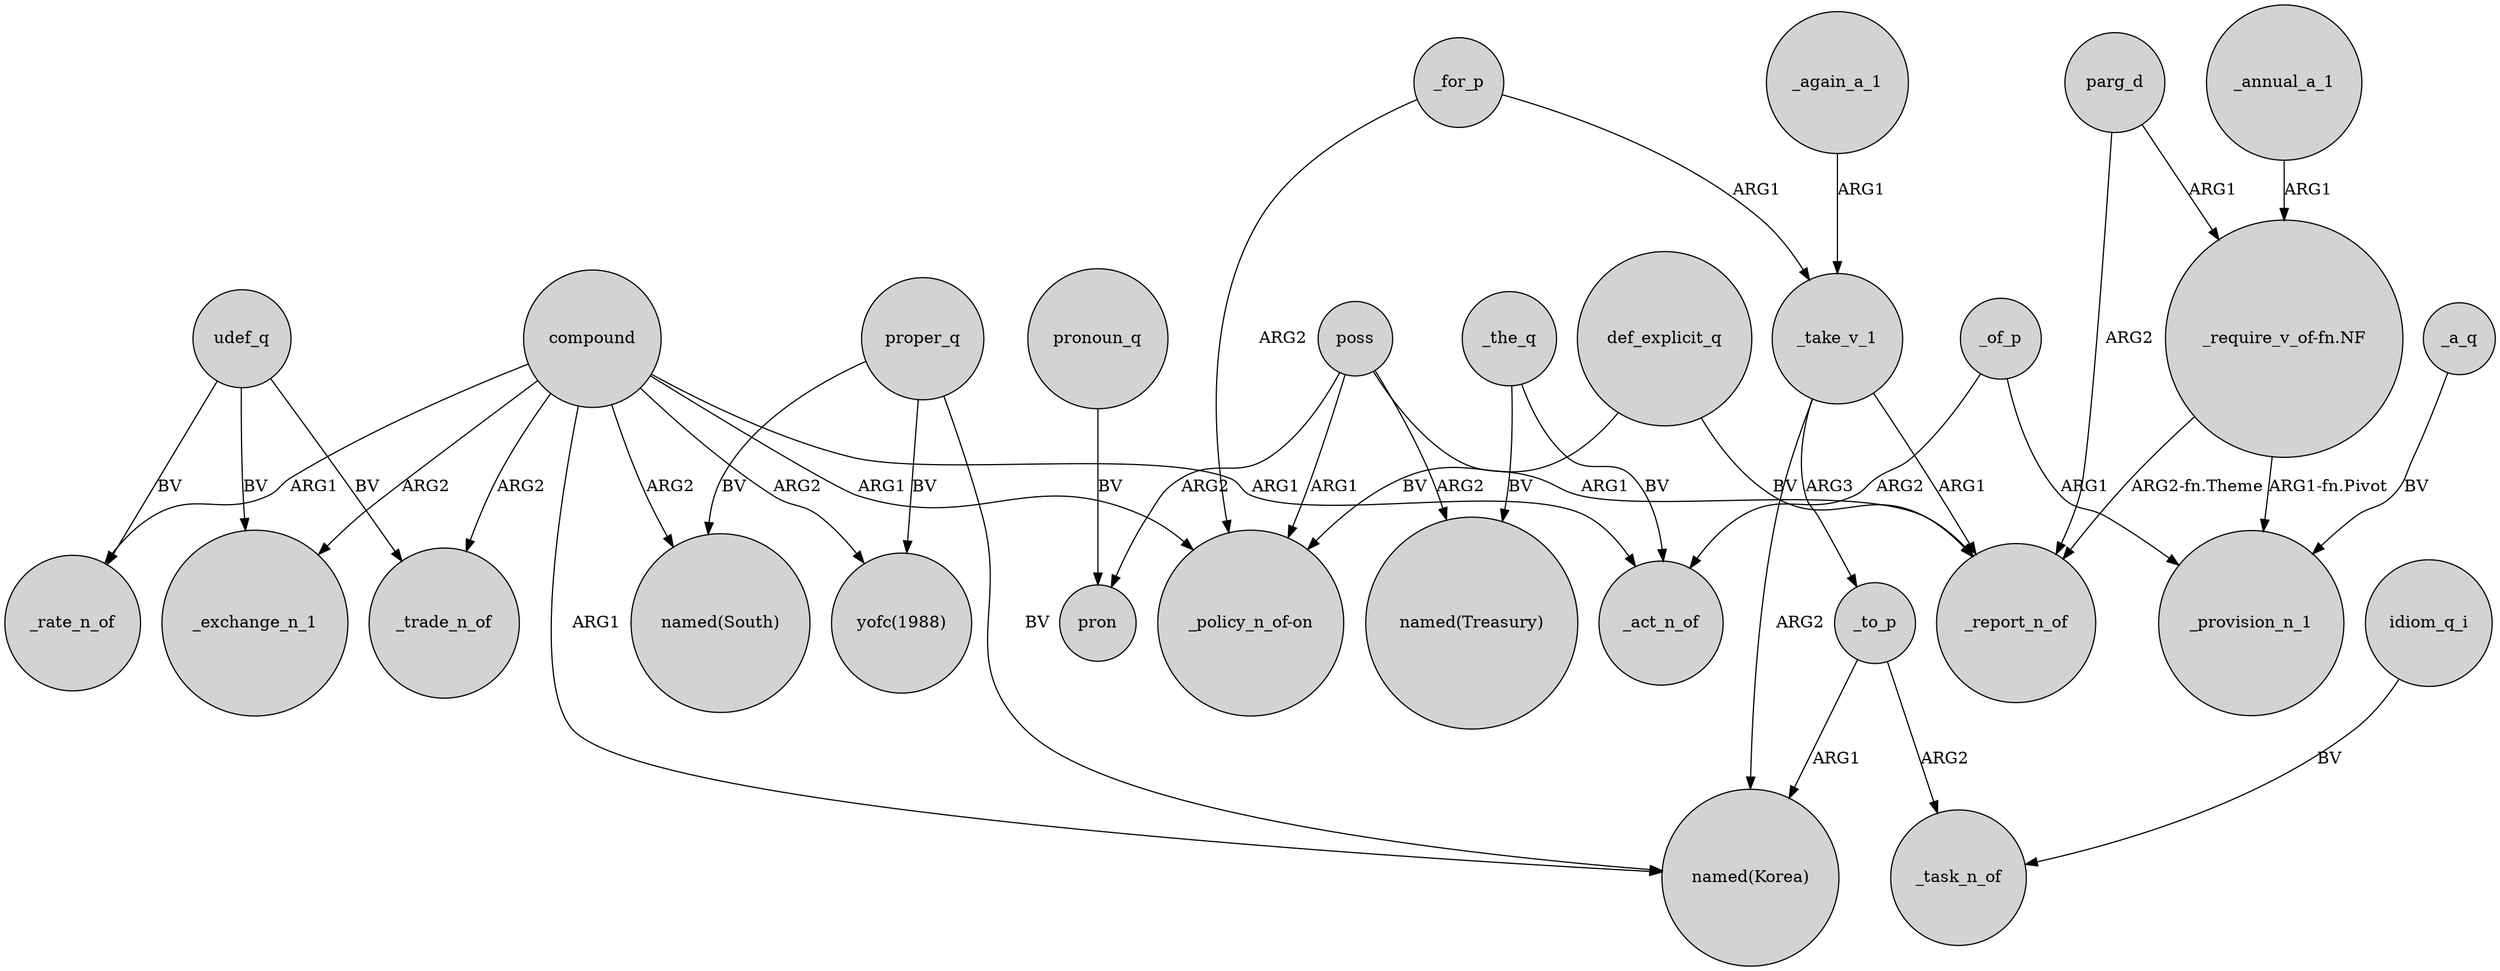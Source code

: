 digraph {
	node [shape=circle style=filled]
	udef_q -> _trade_n_of [label=BV]
	compound -> "named(South)" [label=ARG2]
	_for_p -> _take_v_1 [label=ARG1]
	poss -> pron [label=ARG2]
	poss -> _report_n_of [label=ARG1]
	_of_p -> _act_n_of [label=ARG2]
	_again_a_1 -> _take_v_1 [label=ARG1]
	_the_q -> _act_n_of [label=BV]
	compound -> _rate_n_of [label=ARG1]
	udef_q -> _rate_n_of [label=BV]
	poss -> "_policy_n_of-on" [label=ARG1]
	"_require_v_of-fn.NF" -> _report_n_of [label="ARG2-fn.Theme"]
	parg_d -> _report_n_of [label=ARG2]
	poss -> "named(Treasury)" [label=ARG2]
	compound -> _exchange_n_1 [label=ARG2]
	"_require_v_of-fn.NF" -> _provision_n_1 [label="ARG1-fn.Pivot"]
	def_explicit_q -> "_policy_n_of-on" [label=BV]
	_annual_a_1 -> "_require_v_of-fn.NF" [label=ARG1]
	pronoun_q -> pron [label=BV]
	idiom_q_i -> _task_n_of [label=BV]
	compound -> "_policy_n_of-on" [label=ARG1]
	proper_q -> "yofc(1988)" [label=BV]
	proper_q -> "named(Korea)" [label=BV]
	compound -> _trade_n_of [label=ARG2]
	_of_p -> _provision_n_1 [label=ARG1]
	parg_d -> "_require_v_of-fn.NF" [label=ARG1]
	_take_v_1 -> "named(Korea)" [label=ARG2]
	_to_p -> _task_n_of [label=ARG2]
	_take_v_1 -> _to_p [label=ARG3]
	_the_q -> "named(Treasury)" [label=BV]
	_for_p -> "_policy_n_of-on" [label=ARG2]
	udef_q -> _exchange_n_1 [label=BV]
	_a_q -> _provision_n_1 [label=BV]
	proper_q -> "named(South)" [label=BV]
	compound -> "yofc(1988)" [label=ARG2]
	_take_v_1 -> _report_n_of [label=ARG1]
	def_explicit_q -> _report_n_of [label=BV]
	compound -> "named(Korea)" [label=ARG1]
	compound -> _act_n_of [label=ARG1]
	_to_p -> "named(Korea)" [label=ARG1]
}
